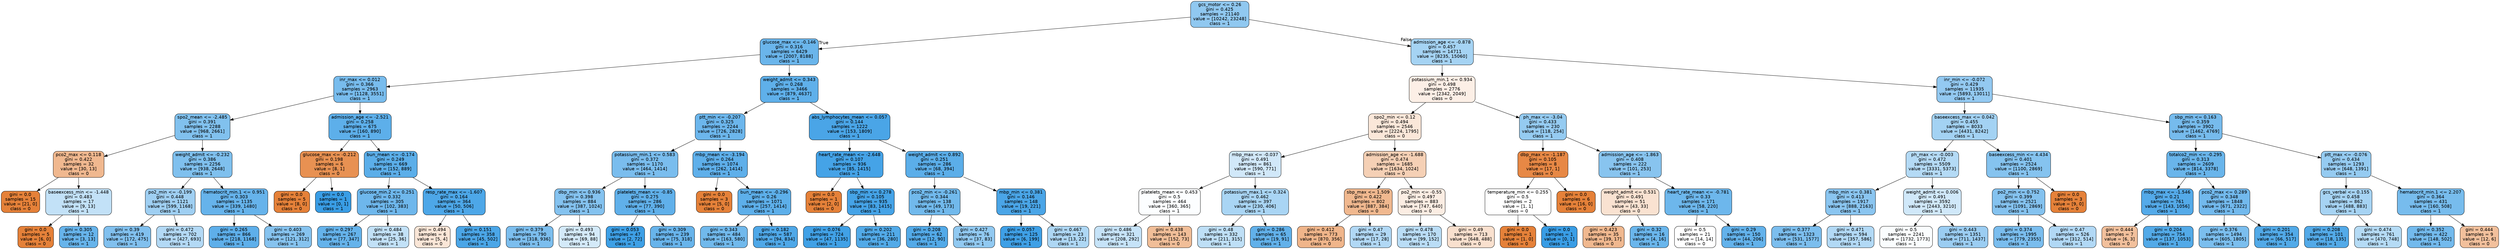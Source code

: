 digraph Tree {
node [shape=box, style="filled, rounded", color="black", fontname="helvetica"] ;
edge [fontname="helvetica"] ;
0 [label="gcs_motor <= 0.26\ngini = 0.425\nsamples = 21140\nvalue = [10242, 23248]\nclass = 1", fillcolor="#90c8f0"] ;
1 [label="glucose_max <= -0.146\ngini = 0.316\nsamples = 6429\nvalue = [2007, 8188]\nclass = 1", fillcolor="#6ab5eb"] ;
0 -> 1 [labeldistance=2.5, labelangle=45, headlabel="True"] ;
2 [label="inr_max <= 0.012\ngini = 0.366\nsamples = 2963\nvalue = [1128, 3551]\nclass = 1", fillcolor="#78bced"] ;
1 -> 2 ;
3 [label="spo2_mean <= -2.485\ngini = 0.391\nsamples = 2288\nvalue = [968, 2661]\nclass = 1", fillcolor="#81c1ee"] ;
2 -> 3 ;
4 [label="pco2_max <= 0.118\ngini = 0.422\nsamples = 32\nvalue = [30, 13]\nclass = 0", fillcolor="#f0b88f"] ;
3 -> 4 ;
5 [label="gini = 0.0\nsamples = 15\nvalue = [21, 0]\nclass = 0", fillcolor="#e58139"] ;
4 -> 5 ;
6 [label="baseexcess_min <= -1.448\ngini = 0.483\nsamples = 17\nvalue = [9, 13]\nclass = 1", fillcolor="#c2e1f7"] ;
4 -> 6 ;
7 [label="gini = 0.0\nsamples = 5\nvalue = [6, 0]\nclass = 0", fillcolor="#e58139"] ;
6 -> 7 ;
8 [label="gini = 0.305\nsamples = 12\nvalue = [3, 13]\nclass = 1", fillcolor="#67b4eb"] ;
6 -> 8 ;
9 [label="weight_admit <= -0.232\ngini = 0.386\nsamples = 2256\nvalue = [938, 2648]\nclass = 1", fillcolor="#7fc0ee"] ;
3 -> 9 ;
10 [label="po2_min <= -0.199\ngini = 0.448\nsamples = 1121\nvalue = [599, 1168]\nclass = 1", fillcolor="#9fcff2"] ;
9 -> 10 ;
11 [label="gini = 0.39\nsamples = 419\nvalue = [172, 475]\nclass = 1", fillcolor="#81c0ee"] ;
10 -> 11 ;
12 [label="gini = 0.472\nsamples = 702\nvalue = [427, 693]\nclass = 1", fillcolor="#b3d9f5"] ;
10 -> 12 ;
13 [label="hematocrit_min.1 <= 0.951\ngini = 0.303\nsamples = 1135\nvalue = [339, 1480]\nclass = 1", fillcolor="#66b3eb"] ;
9 -> 13 ;
14 [label="gini = 0.265\nsamples = 866\nvalue = [218, 1168]\nclass = 1", fillcolor="#5eafea"] ;
13 -> 14 ;
15 [label="gini = 0.403\nsamples = 269\nvalue = [121, 312]\nclass = 1", fillcolor="#86c3ef"] ;
13 -> 15 ;
16 [label="admission_age <= -2.521\ngini = 0.258\nsamples = 675\nvalue = [160, 890]\nclass = 1", fillcolor="#5dafea"] ;
2 -> 16 ;
17 [label="glucose_max <= -0.212\ngini = 0.198\nsamples = 6\nvalue = [8, 1]\nclass = 0", fillcolor="#e89152"] ;
16 -> 17 ;
18 [label="gini = 0.0\nsamples = 5\nvalue = [8, 0]\nclass = 0", fillcolor="#e58139"] ;
17 -> 18 ;
19 [label="gini = 0.0\nsamples = 1\nvalue = [0, 1]\nclass = 1", fillcolor="#399de5"] ;
17 -> 19 ;
20 [label="bun_mean <= -0.174\ngini = 0.249\nsamples = 669\nvalue = [152, 889]\nclass = 1", fillcolor="#5baee9"] ;
16 -> 20 ;
21 [label="glucose_min.2 <= 0.251\ngini = 0.332\nsamples = 305\nvalue = [102, 383]\nclass = 1", fillcolor="#6eb7ec"] ;
20 -> 21 ;
22 [label="gini = 0.297\nsamples = 267\nvalue = [77, 347]\nclass = 1", fillcolor="#65b3eb"] ;
21 -> 22 ;
23 [label="gini = 0.484\nsamples = 38\nvalue = [25, 36]\nclass = 1", fillcolor="#c2e1f7"] ;
21 -> 23 ;
24 [label="resp_rate_max <= -1.607\ngini = 0.164\nsamples = 364\nvalue = [50, 506]\nclass = 1", fillcolor="#4da7e8"] ;
20 -> 24 ;
25 [label="gini = 0.494\nsamples = 6\nvalue = [5, 4]\nclass = 0", fillcolor="#fae6d7"] ;
24 -> 25 ;
26 [label="gini = 0.151\nsamples = 358\nvalue = [45, 502]\nclass = 1", fillcolor="#4ba6e7"] ;
24 -> 26 ;
27 [label="weight_admit <= 0.343\ngini = 0.268\nsamples = 3466\nvalue = [879, 4637]\nclass = 1", fillcolor="#5fb0ea"] ;
1 -> 27 ;
28 [label="ptt_min <= -0.207\ngini = 0.325\nsamples = 2244\nvalue = [726, 2828]\nclass = 1", fillcolor="#6cb6ec"] ;
27 -> 28 ;
29 [label="potassium_min.1 <= 0.583\ngini = 0.372\nsamples = 1170\nvalue = [464, 1414]\nclass = 1", fillcolor="#7abdee"] ;
28 -> 29 ;
30 [label="dbp_min <= 0.936\ngini = 0.398\nsamples = 884\nvalue = [387, 1024]\nclass = 1", fillcolor="#84c2ef"] ;
29 -> 30 ;
31 [label="gini = 0.379\nsamples = 790\nvalue = [318, 936]\nclass = 1", fillcolor="#7cbeee"] ;
30 -> 31 ;
32 [label="gini = 0.493\nsamples = 94\nvalue = [69, 88]\nclass = 1", fillcolor="#d4eaf9"] ;
30 -> 32 ;
33 [label="platelets_mean <= -0.85\ngini = 0.275\nsamples = 286\nvalue = [77, 390]\nclass = 1", fillcolor="#60b0ea"] ;
29 -> 33 ;
34 [label="gini = 0.053\nsamples = 47\nvalue = [2, 72]\nclass = 1", fillcolor="#3ea0e6"] ;
33 -> 34 ;
35 [label="gini = 0.309\nsamples = 239\nvalue = [75, 318]\nclass = 1", fillcolor="#68b4eb"] ;
33 -> 35 ;
36 [label="mbp_mean <= -3.194\ngini = 0.264\nsamples = 1074\nvalue = [262, 1414]\nclass = 1", fillcolor="#5eafea"] ;
28 -> 36 ;
37 [label="gini = 0.0\nsamples = 3\nvalue = [5, 0]\nclass = 0", fillcolor="#e58139"] ;
36 -> 37 ;
38 [label="bun_mean <= -0.296\ngini = 0.26\nsamples = 1071\nvalue = [257, 1414]\nclass = 1", fillcolor="#5dafea"] ;
36 -> 38 ;
39 [label="gini = 0.343\nsamples = 484\nvalue = [163, 580]\nclass = 1", fillcolor="#71b9ec"] ;
38 -> 39 ;
40 [label="gini = 0.182\nsamples = 587\nvalue = [94, 834]\nclass = 1", fillcolor="#4fa8e8"] ;
38 -> 40 ;
41 [label="abs_lymphocytes_mean <= 0.057\ngini = 0.144\nsamples = 1222\nvalue = [153, 1809]\nclass = 1", fillcolor="#4aa5e7"] ;
27 -> 41 ;
42 [label="heart_rate_mean <= -2.648\ngini = 0.107\nsamples = 936\nvalue = [85, 1415]\nclass = 1", fillcolor="#45a3e7"] ;
41 -> 42 ;
43 [label="gini = 0.0\nsamples = 1\nvalue = [2, 0]\nclass = 0", fillcolor="#e58139"] ;
42 -> 43 ;
44 [label="sbp_min <= 0.278\ngini = 0.105\nsamples = 935\nvalue = [83, 1415]\nclass = 1", fillcolor="#45a3e7"] ;
42 -> 44 ;
45 [label="gini = 0.076\nsamples = 724\nvalue = [47, 1135]\nclass = 1", fillcolor="#41a1e6"] ;
44 -> 45 ;
46 [label="gini = 0.202\nsamples = 211\nvalue = [36, 280]\nclass = 1", fillcolor="#52aae8"] ;
44 -> 46 ;
47 [label="weight_admit <= 0.892\ngini = 0.251\nsamples = 286\nvalue = [68, 394]\nclass = 1", fillcolor="#5baee9"] ;
41 -> 47 ;
48 [label="pco2_min <= -0.261\ngini = 0.344\nsamples = 138\nvalue = [49, 173]\nclass = 1", fillcolor="#71b9ec"] ;
47 -> 48 ;
49 [label="gini = 0.208\nsamples = 62\nvalue = [12, 90]\nclass = 1", fillcolor="#53aae8"] ;
48 -> 49 ;
50 [label="gini = 0.427\nsamples = 76\nvalue = [37, 83]\nclass = 1", fillcolor="#91c9f1"] ;
48 -> 50 ;
51 [label="mbp_min <= 0.381\ngini = 0.146\nsamples = 148\nvalue = [19, 221]\nclass = 1", fillcolor="#4aa5e7"] ;
47 -> 51 ;
52 [label="gini = 0.057\nsamples = 125\nvalue = [6, 199]\nclass = 1", fillcolor="#3fa0e6"] ;
51 -> 52 ;
53 [label="gini = 0.467\nsamples = 23\nvalue = [13, 22]\nclass = 1", fillcolor="#aed7f4"] ;
51 -> 53 ;
54 [label="admission_age <= -0.878\ngini = 0.457\nsamples = 14711\nvalue = [8235, 15060]\nclass = 1", fillcolor="#a5d3f3"] ;
0 -> 54 [labeldistance=2.5, labelangle=-45, headlabel="False"] ;
55 [label="potassium_min.1 <= 0.934\ngini = 0.498\nsamples = 2776\nvalue = [2342, 2049]\nclass = 0", fillcolor="#fcefe6"] ;
54 -> 55 ;
56 [label="spo2_min <= 0.12\ngini = 0.494\nsamples = 2546\nvalue = [2224, 1795]\nclass = 0", fillcolor="#fae7d9"] ;
55 -> 56 ;
57 [label="mbp_max <= -0.037\ngini = 0.491\nsamples = 861\nvalue = [590, 771]\nclass = 1", fillcolor="#d1e8f9"] ;
56 -> 57 ;
58 [label="platelets_mean <= 0.453\ngini = 0.5\nsamples = 464\nvalue = [360, 365]\nclass = 1", fillcolor="#fcfeff"] ;
57 -> 58 ;
59 [label="gini = 0.486\nsamples = 321\nvalue = [208, 292]\nclass = 1", fillcolor="#c6e3f8"] ;
58 -> 59 ;
60 [label="gini = 0.438\nsamples = 143\nvalue = [152, 73]\nclass = 0", fillcolor="#f1be98"] ;
58 -> 60 ;
61 [label="potassium_max.1 <= 0.324\ngini = 0.462\nsamples = 397\nvalue = [230, 406]\nclass = 1", fillcolor="#a9d5f4"] ;
57 -> 61 ;
62 [label="gini = 0.48\nsamples = 332\nvalue = [211, 315]\nclass = 1", fillcolor="#bedff6"] ;
61 -> 62 ;
63 [label="gini = 0.286\nsamples = 65\nvalue = [19, 91]\nclass = 1", fillcolor="#62b1ea"] ;
61 -> 63 ;
64 [label="admission_age <= -1.688\ngini = 0.474\nsamples = 1685\nvalue = [1634, 1024]\nclass = 0", fillcolor="#f5d0b5"] ;
56 -> 64 ;
65 [label="sbp_max <= 1.509\ngini = 0.422\nsamples = 802\nvalue = [887, 384]\nclass = 0", fillcolor="#f0b88f"] ;
64 -> 65 ;
66 [label="gini = 0.412\nsamples = 773\nvalue = [870, 356]\nclass = 0", fillcolor="#f0b58a"] ;
65 -> 66 ;
67 [label="gini = 0.47\nsamples = 29\nvalue = [17, 28]\nclass = 1", fillcolor="#b1d8f5"] ;
65 -> 67 ;
68 [label="po2_min <= -0.55\ngini = 0.497\nsamples = 883\nvalue = [747, 640]\nclass = 0", fillcolor="#fbede3"] ;
64 -> 68 ;
69 [label="gini = 0.478\nsamples = 170\nvalue = [99, 152]\nclass = 1", fillcolor="#baddf6"] ;
68 -> 69 ;
70 [label="gini = 0.49\nsamples = 713\nvalue = [648, 488]\nclass = 0", fillcolor="#f9e0ce"] ;
68 -> 70 ;
71 [label="ph_max <= -3.04\ngini = 0.433\nsamples = 230\nvalue = [118, 254]\nclass = 1", fillcolor="#95cbf1"] ;
55 -> 71 ;
72 [label="dbp_max <= -1.187\ngini = 0.105\nsamples = 8\nvalue = [17, 1]\nclass = 0", fillcolor="#e78845"] ;
71 -> 72 ;
73 [label="temperature_min <= 0.255\ngini = 0.5\nsamples = 2\nvalue = [1, 1]\nclass = 0", fillcolor="#ffffff"] ;
72 -> 73 ;
74 [label="gini = 0.0\nsamples = 1\nvalue = [1, 0]\nclass = 0", fillcolor="#e58139"] ;
73 -> 74 ;
75 [label="gini = 0.0\nsamples = 1\nvalue = [0, 1]\nclass = 1", fillcolor="#399de5"] ;
73 -> 75 ;
76 [label="gini = 0.0\nsamples = 6\nvalue = [16, 0]\nclass = 0", fillcolor="#e58139"] ;
72 -> 76 ;
77 [label="admission_age <= -1.863\ngini = 0.408\nsamples = 222\nvalue = [101, 253]\nclass = 1", fillcolor="#88c4ef"] ;
71 -> 77 ;
78 [label="weight_admit <= 0.531\ngini = 0.491\nsamples = 51\nvalue = [43, 33]\nclass = 0", fillcolor="#f9e2d1"] ;
77 -> 78 ;
79 [label="gini = 0.423\nsamples = 35\nvalue = [39, 17]\nclass = 0", fillcolor="#f0b88f"] ;
78 -> 79 ;
80 [label="gini = 0.32\nsamples = 16\nvalue = [4, 16]\nclass = 1", fillcolor="#6ab6ec"] ;
78 -> 80 ;
81 [label="heart_rate_mean <= -0.781\ngini = 0.33\nsamples = 171\nvalue = [58, 220]\nclass = 1", fillcolor="#6db7ec"] ;
77 -> 81 ;
82 [label="gini = 0.5\nsamples = 21\nvalue = [14, 14]\nclass = 0", fillcolor="#ffffff"] ;
81 -> 82 ;
83 [label="gini = 0.29\nsamples = 150\nvalue = [44, 206]\nclass = 1", fillcolor="#63b2eb"] ;
81 -> 83 ;
84 [label="inr_min <= -0.072\ngini = 0.429\nsamples = 11935\nvalue = [5893, 13011]\nclass = 1", fillcolor="#93c9f1"] ;
54 -> 84 ;
85 [label="baseexcess_max <= 0.042\ngini = 0.455\nsamples = 8033\nvalue = [4431, 8242]\nclass = 1", fillcolor="#a3d2f3"] ;
84 -> 85 ;
86 [label="ph_max <= -0.003\ngini = 0.472\nsamples = 5509\nvalue = [3331, 5373]\nclass = 1", fillcolor="#b4daf5"] ;
85 -> 86 ;
87 [label="mbp_min <= 0.381\ngini = 0.413\nsamples = 1917\nvalue = [888, 2163]\nclass = 1", fillcolor="#8ac5f0"] ;
86 -> 87 ;
88 [label="gini = 0.377\nsamples = 1323\nvalue = [531, 1577]\nclass = 1", fillcolor="#7cbeee"] ;
87 -> 88 ;
89 [label="gini = 0.471\nsamples = 594\nvalue = [357, 586]\nclass = 1", fillcolor="#b2d9f5"] ;
87 -> 89 ;
90 [label="weight_admit <= 0.006\ngini = 0.491\nsamples = 3592\nvalue = [2443, 3210]\nclass = 1", fillcolor="#d0e8f9"] ;
86 -> 90 ;
91 [label="gini = 0.5\nsamples = 2241\nvalue = [1732, 1773]\nclass = 1", fillcolor="#fafdfe"] ;
90 -> 91 ;
92 [label="gini = 0.443\nsamples = 1351\nvalue = [711, 1437]\nclass = 1", fillcolor="#9bcdf2"] ;
90 -> 92 ;
93 [label="baseexcess_min <= 4.434\ngini = 0.401\nsamples = 2524\nvalue = [1100, 2869]\nclass = 1", fillcolor="#85c3ef"] ;
85 -> 93 ;
94 [label="po2_min <= 0.752\ngini = 0.399\nsamples = 2521\nvalue = [1091, 2869]\nclass = 1", fillcolor="#84c2ef"] ;
93 -> 94 ;
95 [label="gini = 0.374\nsamples = 1995\nvalue = [779, 2355]\nclass = 1", fillcolor="#7abdee"] ;
94 -> 95 ;
96 [label="gini = 0.47\nsamples = 526\nvalue = [312, 514]\nclass = 1", fillcolor="#b1d8f5"] ;
94 -> 96 ;
97 [label="gini = 0.0\nsamples = 3\nvalue = [9, 0]\nclass = 0", fillcolor="#e58139"] ;
93 -> 97 ;
98 [label="sbp_min <= 0.163\ngini = 0.359\nsamples = 3902\nvalue = [1462, 4769]\nclass = 1", fillcolor="#76bbed"] ;
84 -> 98 ;
99 [label="totalco2_min <= -0.295\ngini = 0.313\nsamples = 2609\nvalue = [814, 3378]\nclass = 1", fillcolor="#69b5eb"] ;
98 -> 99 ;
100 [label="mbp_max <= -1.546\ngini = 0.21\nsamples = 761\nvalue = [143, 1056]\nclass = 1", fillcolor="#54aae9"] ;
99 -> 100 ;
101 [label="gini = 0.444\nsamples = 7\nvalue = [6, 3]\nclass = 0", fillcolor="#f2c09c"] ;
100 -> 101 ;
102 [label="gini = 0.204\nsamples = 754\nvalue = [137, 1053]\nclass = 1", fillcolor="#53aae8"] ;
100 -> 102 ;
103 [label="pco2_max <= 0.289\ngini = 0.348\nsamples = 1848\nvalue = [671, 2322]\nclass = 1", fillcolor="#72b9ed"] ;
99 -> 103 ;
104 [label="gini = 0.376\nsamples = 1494\nvalue = [605, 1805]\nclass = 1", fillcolor="#7bbeee"] ;
103 -> 104 ;
105 [label="gini = 0.201\nsamples = 354\nvalue = [66, 517]\nclass = 1", fillcolor="#52aae8"] ;
103 -> 105 ;
106 [label="ptt_max <= -0.076\ngini = 0.434\nsamples = 1293\nvalue = [648, 1391]\nclass = 1", fillcolor="#95cbf1"] ;
98 -> 106 ;
107 [label="gcs_verbal <= 0.155\ngini = 0.458\nsamples = 862\nvalue = [488, 883]\nclass = 1", fillcolor="#a6d3f3"] ;
106 -> 107 ;
108 [label="gini = 0.208\nsamples = 101\nvalue = [18, 135]\nclass = 1", fillcolor="#53aae8"] ;
107 -> 108 ;
109 [label="gini = 0.474\nsamples = 761\nvalue = [470, 748]\nclass = 1", fillcolor="#b5dbf5"] ;
107 -> 109 ;
110 [label="hematocrit_min.1 <= 2.207\ngini = 0.364\nsamples = 431\nvalue = [160, 508]\nclass = 1", fillcolor="#77bced"] ;
106 -> 110 ;
111 [label="gini = 0.352\nsamples = 422\nvalue = [148, 502]\nclass = 1", fillcolor="#73baed"] ;
110 -> 111 ;
112 [label="gini = 0.444\nsamples = 9\nvalue = [12, 6]\nclass = 0", fillcolor="#f2c09c"] ;
110 -> 112 ;
}